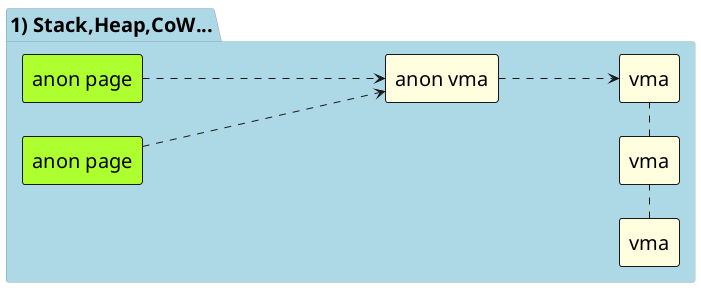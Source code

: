 @startuml
scale 1/1
left to right direction
skinparam Component {
    FontSize 20
    BorderThickness 1
}
skinparam ComponentStyle rectangle
skinparam Package {
    FontSize 20
    BorderThickness 0
}

package "1) Stack,Heap,CoW..." #LightBlue {
    component "anon page" as ap1 #GreenYellow
    component "anon page" as ap2 #GreenYellow
    component "anon vma" as av1 #LightYellow
    component "vma" as v1 #LightYellow
    component "vma" as v2 #LightYellow
    component "vma" as v3 #LightYellow

    [ap1].....>[av1]
    [ap2].....>[av1]
    [av1]...>[v1]
    [v1].left.[v2]
    [v2].left.[v3]
}

@enduml